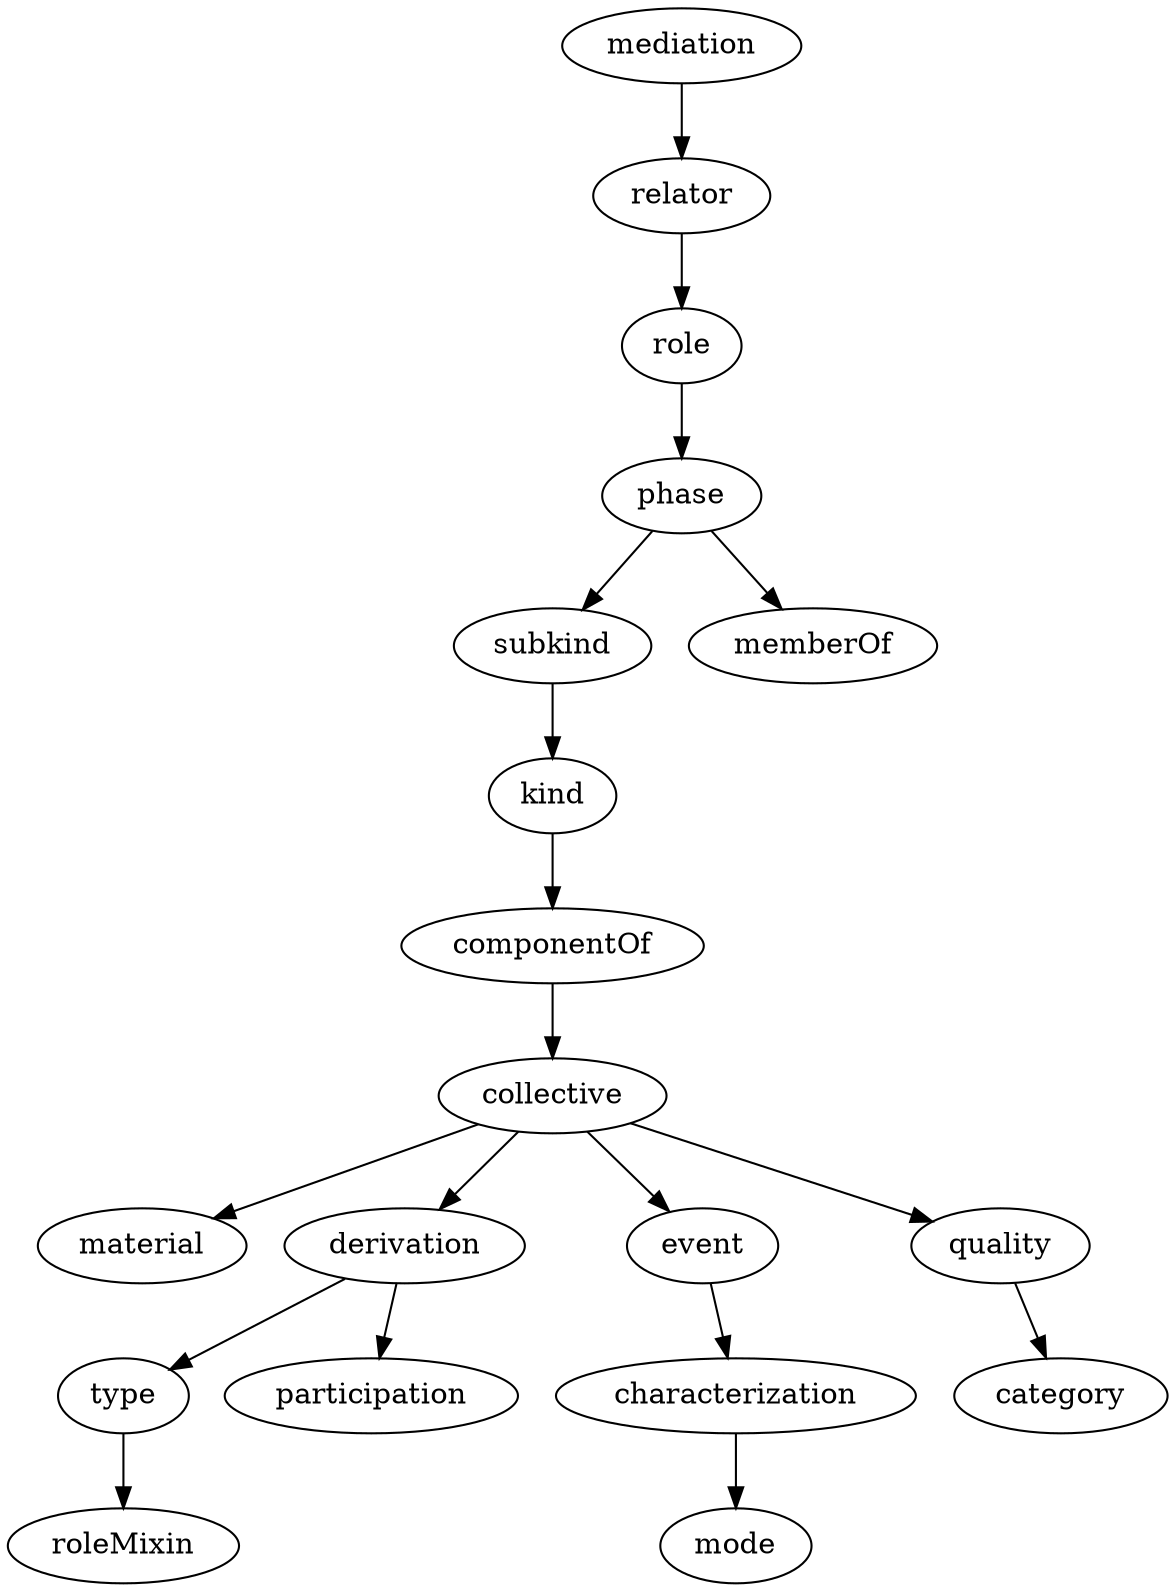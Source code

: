 strict digraph {
mediation;
relator;
role;
phase;
subkind;
memberOf;
kind;
componentOf;
collective;
material;
derivation;
event;
quality;
type;
participation;
roleMixin;
characterization;
mode;
category;
mediation -> relator;
relator -> role;
role -> phase;
phase -> subkind;
phase -> memberOf;
subkind -> kind;
kind -> componentOf;
componentOf -> collective;
collective -> material;
collective -> derivation;
collective -> event;
collective -> quality;
derivation -> type;
derivation -> participation;
event -> characterization;
quality -> category;
type -> roleMixin;
characterization -> mode;
}
